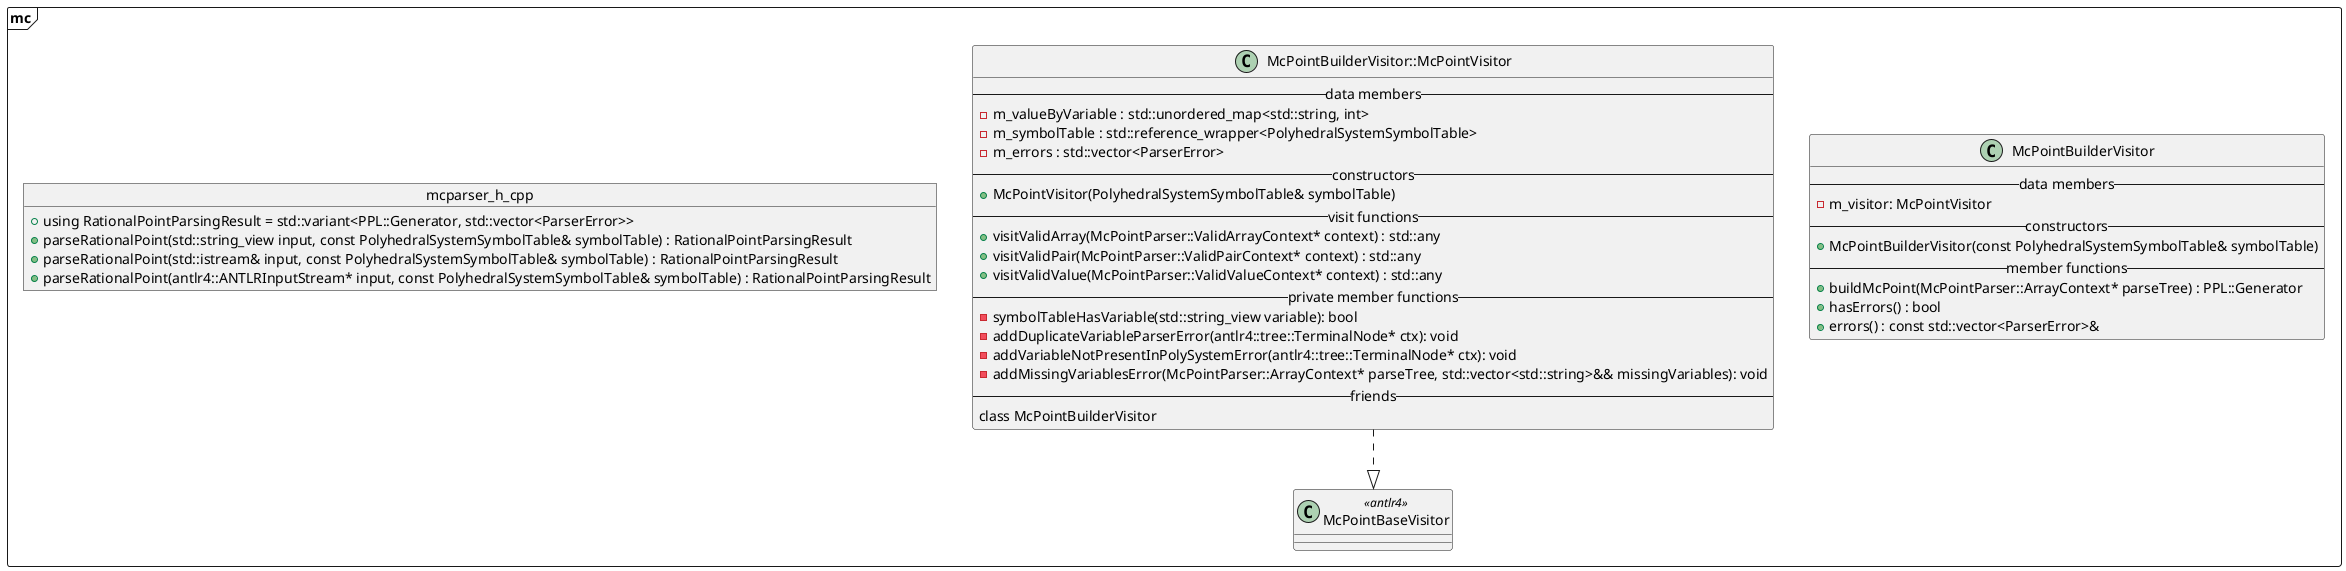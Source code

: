 @startuml
package mc <<Frame>> {
    class McPointBuilderVisitor {
        --data members--
        -m_visitor: McPointVisitor
        --constructors--
        +McPointBuilderVisitor(const PolyhedralSystemSymbolTable& symbolTable)
        --member functions--
        +buildMcPoint(McPointParser::ArrayContext* parseTree) : PPL::Generator
        +hasErrors() : bool
        +errors() : const std::vector<ParserError>&
    }

    class McPointBuilderVisitor::McPointVisitor {
        --data members--
        -m_valueByVariable : std::unordered_map<std::string, int>
        -m_symbolTable : std::reference_wrapper<PolyhedralSystemSymbolTable>
        -m_errors : std::vector<ParserError>
        --constructors--
        +McPointVisitor(PolyhedralSystemSymbolTable& symbolTable)
        --visit functions--
        +visitValidArray(McPointParser::ValidArrayContext* context) : std::any
        +visitValidPair(McPointParser::ValidPairContext* context) : std::any
        +visitValidValue(McPointParser::ValidValueContext* context) : std::any
        --private member functions--
        -symbolTableHasVariable(std::string_view variable): bool
        -addDuplicateVariableParserError(antlr4::tree::TerminalNode* ctx): void
        -addVariableNotPresentInPolySystemError(antlr4::tree::TerminalNode* ctx): void
        -addMissingVariablesError(McPointParser::ArrayContext* parseTree, std::vector<std::string>&& missingVariables): void
        --friends--
        class McPointBuilderVisitor
    }

    class McPointBaseVisitor <<antlr4>> {}

    object mcparser_h_cpp {
        +using RationalPointParsingResult = std::variant<PPL::Generator, std::vector<ParserError>>
        +parseRationalPoint(std::string_view input, const PolyhedralSystemSymbolTable& symbolTable) : RationalPointParsingResult
        +parseRationalPoint(std::istream& input, const PolyhedralSystemSymbolTable& symbolTable) : RationalPointParsingResult
        +parseRationalPoint(antlr4::ANTLRInputStream* input, const PolyhedralSystemSymbolTable& symbolTable) : RationalPointParsingResult
    }

    McPointBuilderVisitor::McPointVisitor ..|> McPointBaseVisitor
}

@enduml